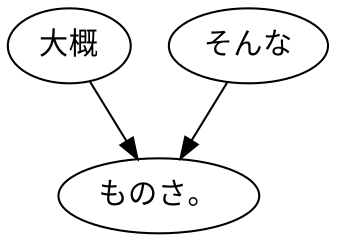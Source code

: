 digraph graph6126 {
	node0 [label="大概"];
	node1 [label="そんな"];
	node2 [label="ものさ。"];
	node0 -> node2;
	node1 -> node2;
}
